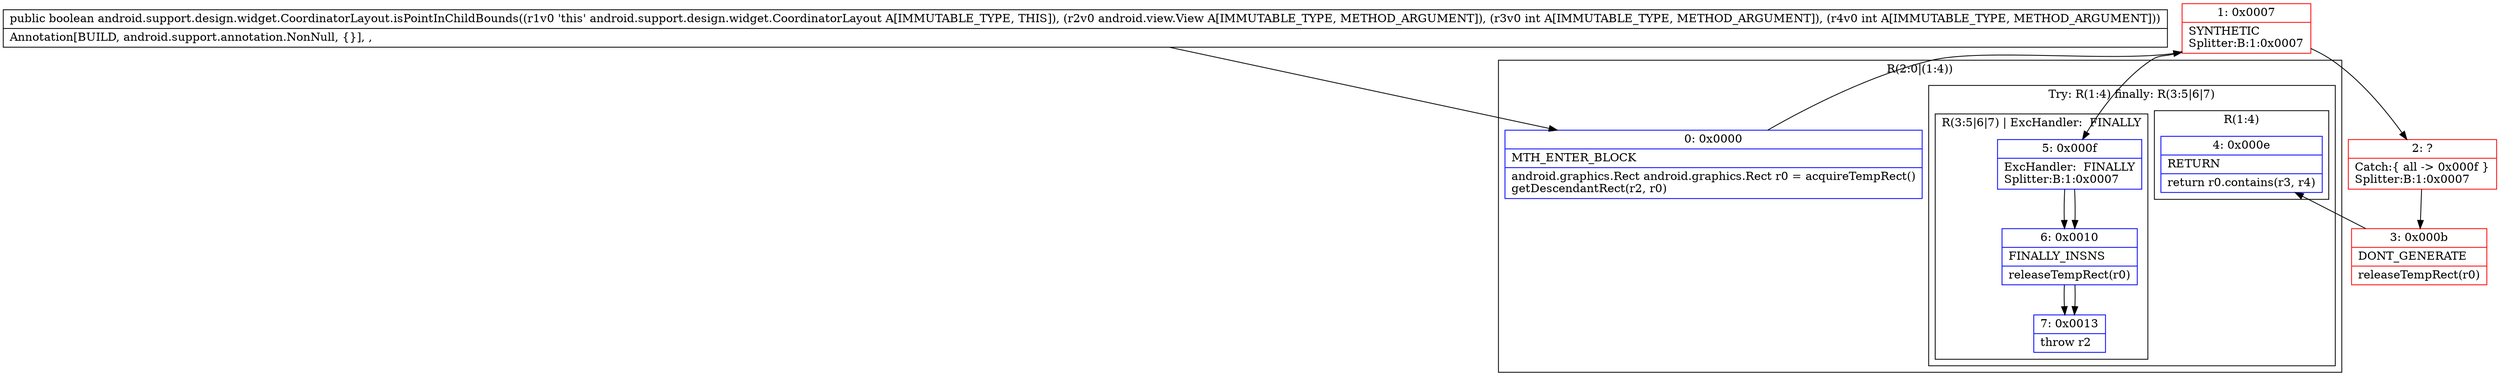 digraph "CFG forandroid.support.design.widget.CoordinatorLayout.isPointInChildBounds(Landroid\/view\/View;II)Z" {
subgraph cluster_Region_1144919791 {
label = "R(2:0|(1:4))";
node [shape=record,color=blue];
Node_0 [shape=record,label="{0\:\ 0x0000|MTH_ENTER_BLOCK\l|android.graphics.Rect android.graphics.Rect r0 = acquireTempRect()\lgetDescendantRect(r2, r0)\l}"];
subgraph cluster_TryCatchRegion_540524174 {
label = "Try: R(1:4) finally: R(3:5|6|7)";
node [shape=record,color=blue];
subgraph cluster_Region_143317270 {
label = "R(1:4)";
node [shape=record,color=blue];
Node_4 [shape=record,label="{4\:\ 0x000e|RETURN\l|return r0.contains(r3, r4)\l}"];
}
subgraph cluster_Region_238428581 {
label = "R(3:5|6|7) | ExcHandler:  FINALLY\l";
node [shape=record,color=blue];
Node_5 [shape=record,label="{5\:\ 0x000f|ExcHandler:  FINALLY\lSplitter:B:1:0x0007\l}"];
Node_6 [shape=record,label="{6\:\ 0x0010|FINALLY_INSNS\l|releaseTempRect(r0)\l}"];
Node_7 [shape=record,label="{7\:\ 0x0013|throw r2\l}"];
}
}
}
subgraph cluster_Region_238428581 {
label = "R(3:5|6|7) | ExcHandler:  FINALLY\l";
node [shape=record,color=blue];
Node_5 [shape=record,label="{5\:\ 0x000f|ExcHandler:  FINALLY\lSplitter:B:1:0x0007\l}"];
Node_6 [shape=record,label="{6\:\ 0x0010|FINALLY_INSNS\l|releaseTempRect(r0)\l}"];
Node_7 [shape=record,label="{7\:\ 0x0013|throw r2\l}"];
}
Node_1 [shape=record,color=red,label="{1\:\ 0x0007|SYNTHETIC\lSplitter:B:1:0x0007\l}"];
Node_2 [shape=record,color=red,label="{2\:\ ?|Catch:\{ all \-\> 0x000f \}\lSplitter:B:1:0x0007\l}"];
Node_3 [shape=record,color=red,label="{3\:\ 0x000b|DONT_GENERATE\l|releaseTempRect(r0)\l}"];
MethodNode[shape=record,label="{public boolean android.support.design.widget.CoordinatorLayout.isPointInChildBounds((r1v0 'this' android.support.design.widget.CoordinatorLayout A[IMMUTABLE_TYPE, THIS]), (r2v0 android.view.View A[IMMUTABLE_TYPE, METHOD_ARGUMENT]), (r3v0 int A[IMMUTABLE_TYPE, METHOD_ARGUMENT]), (r4v0 int A[IMMUTABLE_TYPE, METHOD_ARGUMENT]))  | Annotation[BUILD, android.support.annotation.NonNull, \{\}], , \l}"];
MethodNode -> Node_0;
Node_0 -> Node_1;
Node_5 -> Node_6;
Node_6 -> Node_7;
Node_5 -> Node_6;
Node_6 -> Node_7;
Node_1 -> Node_2;
Node_1 -> Node_5;
Node_2 -> Node_3;
Node_3 -> Node_4;
}

